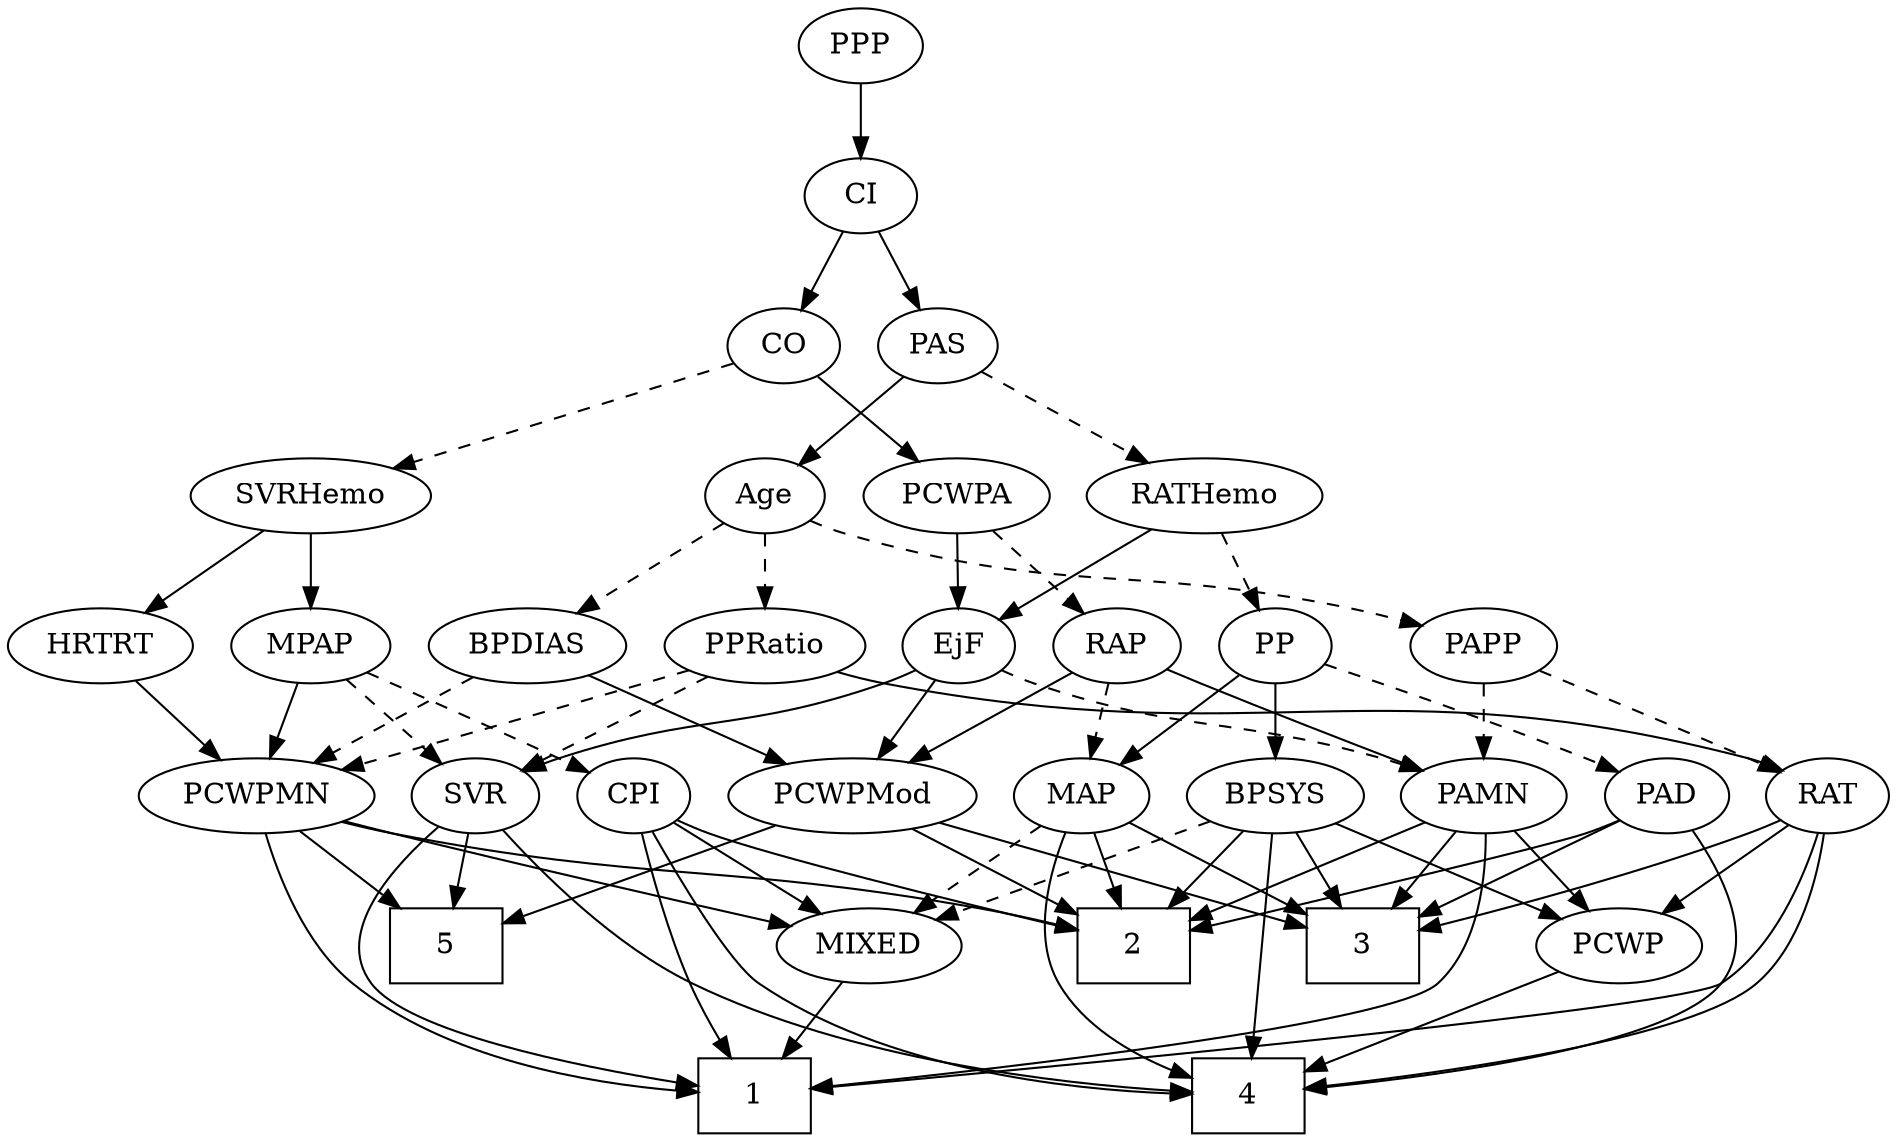 strict digraph {
	graph [bb="0,0,834.94,540"];
	node [label="\N"];
	1	[height=0.5,
		pos="318.65,18",
		shape=box,
		width=0.75];
	2	[height=0.5,
		pos="494.65,90",
		shape=box,
		width=0.75];
	3	[height=0.5,
		pos="604.65,90",
		shape=box,
		width=0.75];
	4	[height=0.5,
		pos="549.65,18",
		shape=box,
		width=0.75];
	5	[height=0.5,
		pos="172.65,90",
		shape=box,
		width=0.75];
	Age	[height=0.5,
		pos="326.65,306",
		width=0.75];
	BPDIAS	[height=0.5,
		pos="227.65,234",
		width=1.1735];
	Age -> BPDIAS	[pos="e,248.43,249.7 308.49,292.16 294.04,281.94 273.53,267.44 256.79,255.61",
		style=dashed];
	PPRatio	[height=0.5,
		pos="327.65,234",
		width=1.1013];
	Age -> PPRatio	[pos="e,327.4,252.1 326.89,287.7 327,279.98 327.14,270.71 327.26,262.11",
		style=dashed];
	PAPP	[height=0.5,
		pos="650.65,234",
		width=0.88464];
	Age -> PAPP	[pos="e,623.79,243.99 347.18,294.07 352.14,291.78 357.49,289.58 362.65,288 462.41,257.41 492.92,275.21 594.65,252 600.95,250.56 607.58,\
248.79 613.99,246.93",
		style=dashed];
	EjF	[height=0.5,
		pos="412.65,234",
		width=0.75];
	PAMN	[height=0.5,
		pos="650.65,162",
		width=1.011];
	EjF -> PAMN	[pos="e,623.24,174.03 433.27,222.33 438.22,220.03 443.55,217.76 448.65,216 516.3,192.58 537.12,200.7 605.65,180 608.25,179.21 610.93,178.35 \
613.61,177.44",
		style=dashed];
	SVR	[height=0.5,
		pos="201.65,162",
		width=0.77632];
	EjF -> SVR	[pos="e,223.3,173.72 391.6,222.26 386.76,220.02 381.58,217.79 376.65,216 317.06,194.37 298.34,201.31 238.65,180 236.75,179.32 234.82,178.59 \
232.88,177.81",
		style=solid];
	PCWPMod	[height=0.5,
		pos="371.65,162",
		width=1.4443];
	EjF -> PCWPMod	[pos="e,381.68,180.12 403.14,216.76 398.31,208.53 392.33,198.32 386.88,189.02",
		style=solid];
	RAP	[height=0.5,
		pos="485.65,234",
		width=0.77632];
	RAP -> PAMN	[pos="e,623.05,174.07 507.89,222.61 512.74,220.4 517.85,218.09 522.65,216 553.14,202.69 588.05,188.29 613.7,177.86",
		style=solid];
	RAP -> PCWPMod	[pos="e,396.15,178.04 466.05,220.97 449.27,210.66 424.74,195.6 404.89,183.41",
		style=solid];
	MAP	[height=0.5,
		pos="472.65,162",
		width=0.84854];
	RAP -> MAP	[pos="e,475.85,180.28 482.5,216.05 481.07,208.35 479.34,199.03 477.73,190.36",
		style=dashed];
	MIXED	[height=0.5,
		pos="371.65,90",
		width=1.1193];
	MIXED -> 1	[pos="e,331.61,36.124 359.35,72.765 352.92,64.268 344.9,53.677 337.69,44.146",
		style=solid];
	MPAP	[height=0.5,
		pos="132.65,234",
		width=0.97491];
	CPI	[height=0.5,
		pos="274.65,162",
		width=0.75];
	MPAP -> CPI	[pos="e,253.33,173.51 157.06,220.97 181.21,209.06 218.24,190.8 244.28,177.97",
		style=dashed];
	MPAP -> SVR	[pos="e,187.32,177.54 147.96,217.46 157.42,207.87 169.69,195.42 180.12,184.84",
		style=dashed];
	PCWPMN	[height=0.5,
		pos="105.65,162",
		width=1.3902];
	MPAP -> PCWPMN	[pos="e,112.31,180.28 126.11,216.05 123.07,208.18 119.38,198.62 115.98,189.79",
		style=solid];
	BPSYS	[height=0.5,
		pos="558.65,162",
		width=1.0471];
	BPSYS -> 2	[pos="e,510.46,108.29 544.12,145.12 536.21,136.46 526.24,125.55 517.32,115.8",
		style=solid];
	BPSYS -> 3	[pos="e,593.18,108.45 569.55,144.41 574.94,136.2 581.58,126.1 587.63,116.9",
		style=solid];
	BPSYS -> 4	[pos="e,550.74,36.189 557.56,143.87 556.03,119.67 553.21,75.211 551.38,46.393",
		style=solid];
	BPSYS -> MIXED	[pos="e,401.42,102.14 529.84,150.22 498,138.3 446.53,119.03 410.99,105.73",
		style=dashed];
	PCWP	[height=0.5,
		pos="722.65,90",
		width=0.97491];
	BPSYS -> PCWP	[pos="e,696.61,102.11 585.73,149.44 613.48,137.6 656.75,119.13 687.21,106.13",
		style=solid];
	PAD	[height=0.5,
		pos="733.65,162",
		width=0.79437];
	PAD -> 2	[pos="e,521.76,97.568 711.39,150.32 706.28,148.07 700.83,145.83 695.65,144 665.54,133.38 581.05,112.12 531.72,100.01",
		style=solid];
	PAD -> 3	[pos="e,631.94,105.81 712.63,149.6 693.22,139.06 663.97,123.19 640.81,110.62",
		style=solid];
	PAD -> 4	[pos="e,576.76,21.528 747.36,146.07 762.99,127.18 784.25,94.423 766.65,72 744.71,44.061 643.05,28.968 587,22.643",
		style=solid];
	CO	[height=0.5,
		pos="333.65,378",
		width=0.75];
	PCWPA	[height=0.5,
		pos="413.65,306",
		width=1.1555];
	CO -> PCWPA	[pos="e,395.92,322.51 349.45,363.17 360.54,353.47 375.6,340.29 388.34,329.14",
		style=solid];
	SVRHemo	[height=0.5,
		pos="132.65,306",
		width=1.3902];
	CO -> SVRHemo	[pos="e,167.37,319.09 310.2,368.83 277.6,357.48 217.98,336.72 176.88,322.4",
		style=dashed];
	PAS	[height=0.5,
		pos="405.65,378",
		width=0.75];
	PAS -> Age	[pos="e,342.22,320.8 390.04,363.17 378.57,353.01 362.8,339.03 349.85,327.56",
		style=solid];
	RATHemo	[height=0.5,
		pos="522.65,306",
		width=1.3721];
	PAS -> RATHemo	[pos="e,498.12,321.68 425.23,365.28 442.68,354.84 468.59,339.34 489.31,326.95",
		style=dashed];
	PAMN -> 1	[pos="e,345.69,21.586 654.24,143.75 657.31,123.74 658.75,91.051 640.65,72 621.18,51.51 436.43,30.762 355.88,22.607",
		style=solid];
	PAMN -> 2	[pos="e,521.89,103.23 624.54,149.28 598.98,137.81 559.81,120.24 531.17,107.39",
		style=solid];
	PAMN -> 3	[pos="e,615.9,108.12 639.98,144.76 634.51,136.44 627.71,126.1 621.55,116.73",
		style=solid];
	PAMN -> PCWP	[pos="e,706.71,106.49 666.63,145.46 676.23,136.13 688.61,124.09 699.3,113.7",
		style=solid];
	RATHemo -> EjF	[pos="e,431.46,246.97 499.05,289.98 481.85,279.04 458.48,264.17 440.38,252.65",
		style=solid];
	PP	[height=0.5,
		pos="558.65,234",
		width=0.75];
	RATHemo -> PP	[pos="e,550.26,251.31 531.36,288.05 535.62,279.77 540.84,269.62 545.57,260.42",
		style=dashed];
	CPI -> 1	[pos="e,307.16,36.461 275.83,143.85 277.49,125.61 281.28,96.131 289.65,72 292.79,62.928 297.4,53.567 302.01,45.283",
		style=solid];
	CPI -> 2	[pos="e,467.39,97.392 295.72,150.36 300.56,148.11 305.73,145.85 310.65,144 360.4,125.23 419.82,109.22 457.39,99.855",
		style=solid];
	CPI -> 4	[pos="e,522.53,18.454 279.12,144.11 285.39,123.82 298.8,90.234 322.65,72 378.81,29.061 464.02,20.044 512.48,18.648",
		style=solid];
	CPI -> MIXED	[pos="e,351.28,105.7 292.44,148.16 306.6,137.94 326.69,123.44 343.09,111.61",
		style=solid];
	RAT	[height=0.5,
		pos="807.65,162",
		width=0.75827];
	RAT -> 1	[pos="e,345.8,21.476 804.87,143.74 800.57,123.07 790.18,89.102 766.65,72 750.05,59.94 460.44,32.111 355.9,22.41",
		style=solid];
	RAT -> 3	[pos="e,631.93,98.442 786.53,150.45 781.7,148.2 776.54,145.92 771.65,144 727.9,126.82 676.12,111.07 641.95,101.28",
		style=solid];
	RAT -> 4	[pos="e,576.91,21.665 807.98,144 807.42,123.91 803.27,90.842 783.65,72 755.8,45.261 645.59,29.457 586.89,22.771",
		style=solid];
	RAT -> PCWP	[pos="e,740.45,105.66 791.26,147.5 779.08,137.47 762.23,123.6 748.28,112.11",
		style=solid];
	SVR -> 1	[pos="e,291.61,22.879 180.37,150.32 165.08,141.34 145.64,126.94 136.65,108 129.78,93.547 127.04,84.798 136.65,72 154.04,48.825 233.61,\
32.456 281.59,24.495",
		style=solid];
	SVR -> 4	[pos="e,522.58,19.497 212.62,145.35 227.75,125.06 256.97,90.119 290.65,72 362.68,33.242 459.95,22.762 512.4,19.971",
		style=solid];
	SVR -> 5	[pos="e,179.87,108.45 194.77,144.41 191.48,136.45 187.45,126.72 183.73,117.76",
		style=solid];
	PCWPMod -> 2	[pos="e,467.62,106.38 397.43,146.33 415.27,136.17 439.24,122.53 458.92,111.33",
		style=solid];
	PCWPMod -> 3	[pos="e,577.62,99.118 409.6,149.6 453.29,136.47 524.58,115.05 567.8,102.07",
		style=solid];
	PCWPMod -> 5	[pos="e,199.75,100.54 336.53,148.65 300.83,136.09 245.76,116.72 209.46,103.95",
		style=solid];
	PCWPA -> EjF	[pos="e,412.89,252.1 413.4,287.7 413.29,279.98 413.16,270.71 413.03,262.11",
		style=solid];
	PCWPA -> RAP	[pos="e,470.84,249.39 429.98,289.12 439.87,279.51 452.6,267.13 463.39,256.63",
		style=dashed];
	PCWPMN -> 1	[pos="e,291.42,18.352 104.83,143.85 104.84,123.92 108.04,91.325 126.65,72 167.2,29.892 237.93,20.285 281.29,18.617",
		style=solid];
	PCWPMN -> 2	[pos="e,467.35,97.862 142.27,149.58 149.63,147.53 157.35,145.56 164.65,144 277.02,120.03 307.66,128.88 420.65,108 432.68,105.78 445.71,\
102.93 457.44,100.21",
		style=solid];
	PCWPMN -> 5	[pos="e,156.26,108.12 121.19,144.76 129.48,136.1 139.87,125.25 149.13,115.57",
		style=solid];
	PCWPMN -> MIXED	[pos="e,337.13,99.501 143.05,150.04 150.21,147.99 157.65,145.9 164.65,144 220.53,128.8 285.25,112.43 327.23,101.96",
		style=solid];
	SVRHemo -> MPAP	[pos="e,132.65,252.1 132.65,287.7 132.65,279.98 132.65,270.71 132.65,262.11",
		style=solid];
	HRTRT	[height=0.5,
		pos="39.646,234",
		width=1.1013];
	SVRHemo -> HRTRT	[pos="e,59.273,249.77 112.01,289.46 98.855,279.57 81.657,266.62 67.327,255.83",
		style=solid];
	BPDIAS -> PCWPMod	[pos="e,342.82,177.01 254.39,220 276.68,209.16 308.69,193.6 333.64,181.48",
		style=solid];
	BPDIAS -> PCWPMN	[pos="e,131.38,177.77 203.54,219.17 185.48,208.8 160.5,194.47 140.29,182.88",
		style=dashed];
	MAP -> 2	[pos="e,489.22,108.28 477.97,144.05 480.42,136.26 483.39,126.82 486.14,118.08",
		style=solid];
	MAP -> 3	[pos="e,577.45,105.42 494.74,149.28 514.83,138.63 544.84,122.72 568.43,110.21",
		style=solid];
	MAP -> 4	[pos="e,522.36,26.659 464.03,144.42 455.55,125.62 445.63,94.646 458.65,72 470.31,51.704 493.08,38.451 512.92,30.274",
		style=solid];
	MAP -> MIXED	[pos="e,392.65,105.56 453.65,147.83 438.86,137.58 418.06,123.17 401.11,111.42",
		style=dashed];
	PP -> BPSYS	[pos="e,558.65,180.1 558.65,215.7 558.65,207.98 558.65,198.71 558.65,190.11",
		style=solid];
	PP -> PAD	[pos="e,711.22,173.26 582.06,224.36 609.46,214.16 656.1,196.48 695.65,180 697.71,179.14 699.82,178.24 701.95,177.33",
		style=dashed];
	PP -> MAP	[pos="e,489.77,176.93 542.06,219.5 529.5,209.27 512.02,195.04 497.74,183.42",
		style=solid];
	PPP	[height=0.5,
		pos="369.65,522",
		width=0.75];
	CI	[height=0.5,
		pos="369.65,450",
		width=0.75];
	PPP -> CI	[pos="e,369.65,468.1 369.65,503.7 369.65,495.98 369.65,486.71 369.65,478.11",
		style=solid];
	PPRatio -> RAT	[pos="e,787.18,174.17 356.59,221.66 363.11,219.47 370.04,217.42 376.65,216 548.97,178.84 601.56,226.35 771.65,180 773.6,179.47 775.57,\
178.84 777.54,178.13",
		style=solid];
	PPRatio -> SVR	[pos="e,222.22,174.43 303.65,219.67 283.03,208.21 253.23,191.66 231.16,179.39",
		style=dashed];
	PPRatio -> PCWPMN	[pos="e,143.23,174.08 297.38,222.31 291.2,220.18 284.72,217.98 278.65,216 236.38,202.2 187.98,187.46 153.13,177.04",
		style=dashed];
	PCWP -> 4	[pos="e,576.9,30.027 695.99,78.216 666.58,66.313 619.05,47.082 586.18,33.78",
		style=solid];
	CI -> CO	[pos="e,341.95,395.15 361.3,432.76 356.93,424.28 351.5,413.71 346.61,404.2",
		style=solid];
	CI -> PAS	[pos="e,397.34,395.15 378,432.76 382.36,424.28 387.79,413.71 392.69,404.2",
		style=solid];
	PAPP -> PAMN	[pos="e,650.65,180.1 650.65,215.7 650.65,207.98 650.65,198.71 650.65,190.11",
		style=dashed];
	PAPP -> RAT	[pos="e,785.99,173.35 675.3,222.44 699.82,211.89 738.46,195.1 771.65,180 773.25,179.27 774.88,178.52 776.54,177.76",
		style=dashed];
	HRTRT -> PCWPMN	[pos="e,90.271,179.31 54.623,217.12 63.109,208.12 73.889,196.68 83.352,186.65",
		style=solid];
}
